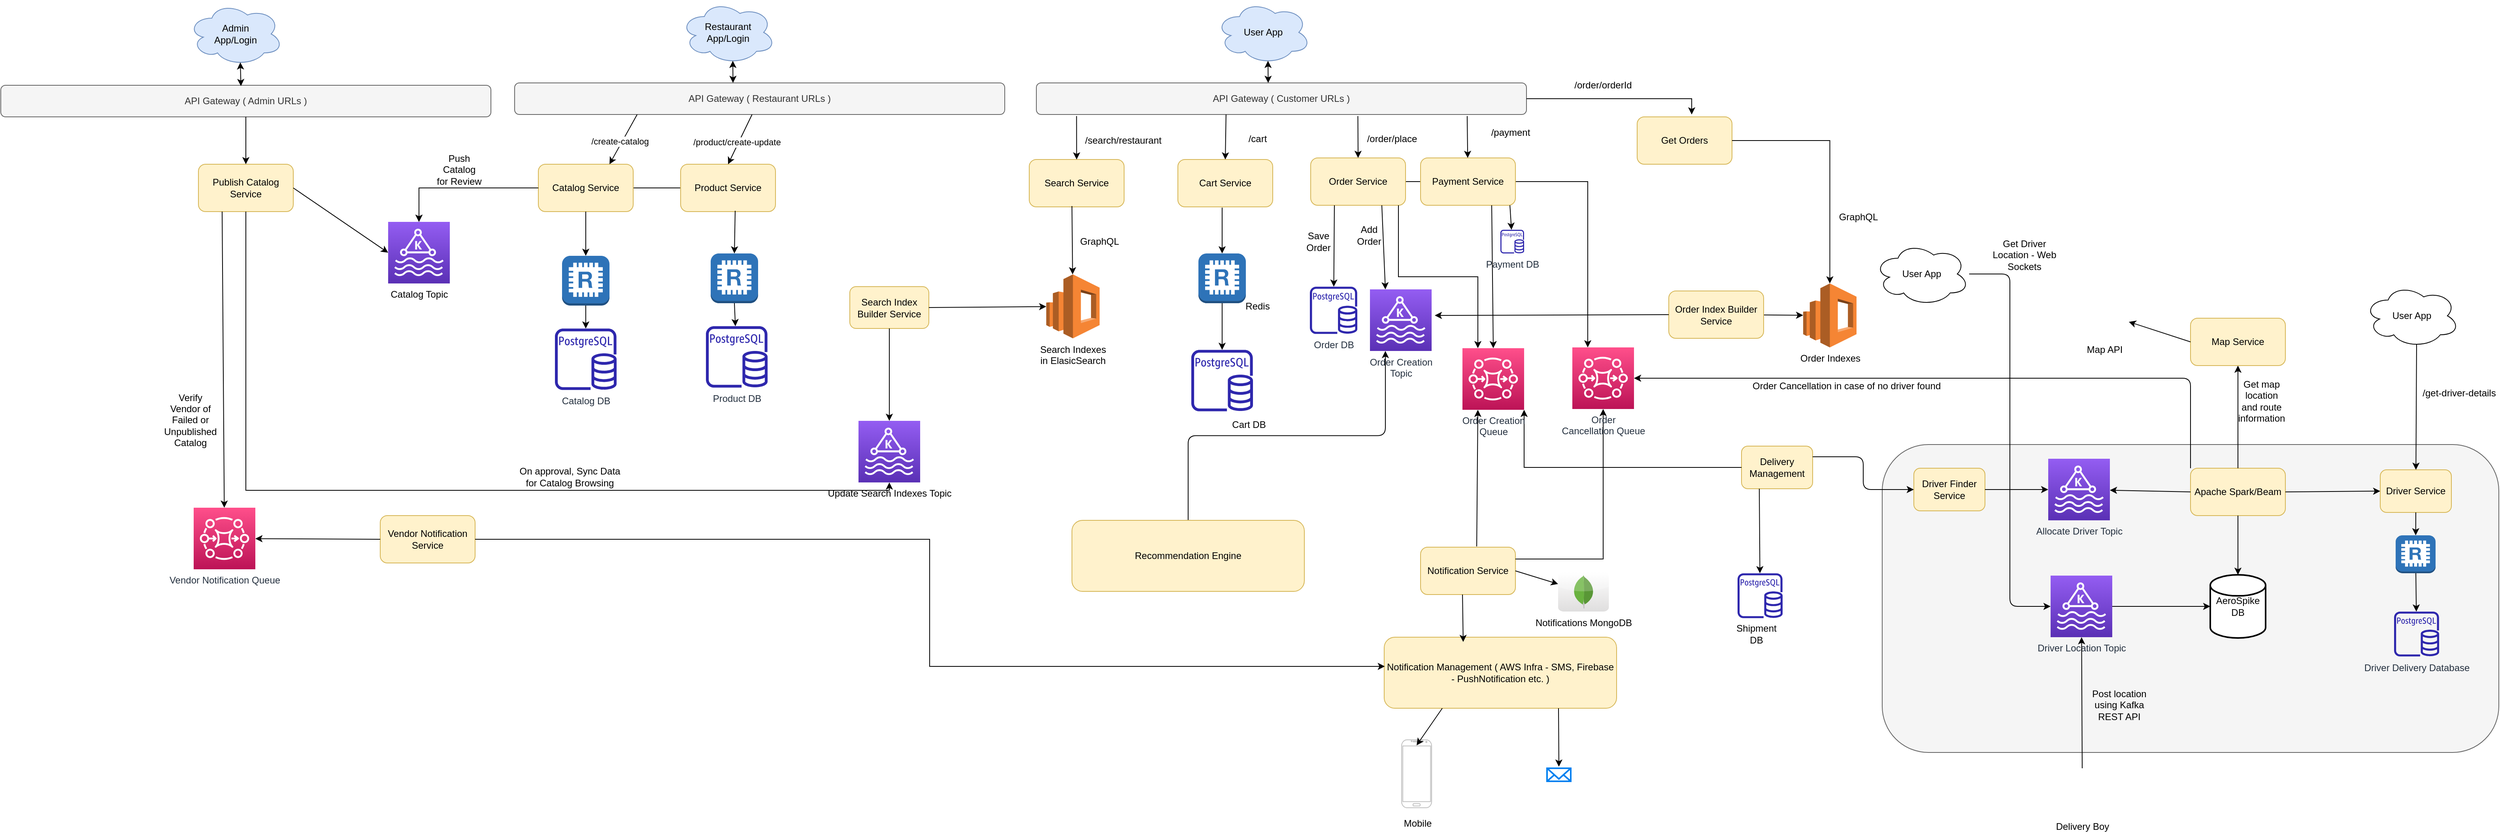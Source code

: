 <mxfile version="19.0.0" type="github">
  <diagram id="wnJz8kT59XUkkc-jXowL" name="Page-1">
    <mxGraphModel dx="2486" dy="1523" grid="1" gridSize="10" guides="1" tooltips="1" connect="1" arrows="1" fold="1" page="1" pageScale="1" pageWidth="850" pageHeight="1100" math="0" shadow="0">
      <root>
        <mxCell id="0" />
        <mxCell id="1" parent="0" />
        <mxCell id="TK6GQKs6KiTJpRCqTcl0-30" value="" style="endArrow=classic;html=1;rounded=0;exitX=0;exitY=0.5;exitDx=0;exitDy=0;edgeStyle=orthogonalEdgeStyle;" edge="1" parent="1" source="TK6GQKs6KiTJpRCqTcl0-19" target="TK6GQKs6KiTJpRCqTcl0-28">
          <mxGeometry width="50" height="50" relative="1" as="geometry">
            <mxPoint x="-430" y="245" as="sourcePoint" />
            <mxPoint x="-542" y="305.821" as="targetPoint" />
          </mxGeometry>
        </mxCell>
        <mxCell id="rPZJrspDgpY_ZuYGKmxx-18" value="" style="endArrow=classic;html=1;rounded=0;entryX=0.25;entryY=0;entryDx=0;entryDy=0;entryPerimeter=0;edgeStyle=orthogonalEdgeStyle;" parent="1" source="sgyjoKGfFcgplxuwhduN-31" target="rPZJrspDgpY_ZuYGKmxx-15" edge="1">
          <mxGeometry width="50" height="50" relative="1" as="geometry">
            <mxPoint x="650" y="250" as="sourcePoint" />
            <mxPoint x="960" y="340" as="targetPoint" />
          </mxGeometry>
        </mxCell>
        <mxCell id="q8Zk_S6X2Y8jFyI1biVI-7" value="" style="endArrow=classic;html=1;exitX=0.5;exitY=0;exitDx=0;exitDy=0;entryX=0.25;entryY=1;entryDx=0;entryDy=0;entryPerimeter=0;edgeStyle=orthogonalEdgeStyle;" parent="1" source="q8Zk_S6X2Y8jFyI1biVI-6" target="sgyjoKGfFcgplxuwhduN-41" edge="1">
          <mxGeometry width="50" height="50" relative="1" as="geometry">
            <mxPoint x="595" y="608" as="sourcePoint" />
            <mxPoint x="640" y="500" as="targetPoint" />
          </mxGeometry>
        </mxCell>
        <mxCell id="sgyjoKGfFcgplxuwhduN-1" value="User App" style="ellipse;shape=cloud;whiteSpace=wrap;html=1;fillColor=#dae8fc;strokeColor=#6c8ebf;" parent="1" vertex="1">
          <mxGeometry x="417" y="-2" width="120" height="80" as="geometry" />
        </mxCell>
        <mxCell id="sgyjoKGfFcgplxuwhduN-2" value="API Gateway ( Customer URLs )" style="rounded=1;whiteSpace=wrap;html=1;fillColor=#f5f5f5;fontColor=#333333;strokeColor=#666666;" parent="1" vertex="1">
          <mxGeometry x="190" y="102" width="620" height="40" as="geometry" />
        </mxCell>
        <mxCell id="sgyjoKGfFcgplxuwhduN-3" value="Search Service" style="rounded=1;whiteSpace=wrap;html=1;fillColor=#fff2cc;strokeColor=#d6b656;" parent="1" vertex="1">
          <mxGeometry x="181" y="199" width="120" height="60" as="geometry" />
        </mxCell>
        <mxCell id="sgyjoKGfFcgplxuwhduN-4" value="" style="endArrow=classic;html=1;rounded=0;exitX=0.082;exitY=1.05;exitDx=0;exitDy=0;exitPerimeter=0;" parent="1" source="sgyjoKGfFcgplxuwhduN-2" target="sgyjoKGfFcgplxuwhduN-3" edge="1">
          <mxGeometry width="50" height="50" relative="1" as="geometry">
            <mxPoint x="470" y="250" as="sourcePoint" />
            <mxPoint x="520" y="200" as="targetPoint" />
          </mxGeometry>
        </mxCell>
        <mxCell id="sgyjoKGfFcgplxuwhduN-5" value="/search/restaurant" style="text;html=1;strokeColor=none;fillColor=none;align=center;verticalAlign=middle;whiteSpace=wrap;rounded=0;" parent="1" vertex="1">
          <mxGeometry x="270" y="160" width="60" height="30" as="geometry" />
        </mxCell>
        <mxCell id="sgyjoKGfFcgplxuwhduN-7" value="" style="endArrow=classic;startArrow=classic;html=1;rounded=0;exitX=0.55;exitY=0.95;exitDx=0;exitDy=0;exitPerimeter=0;entryX=0.473;entryY=0;entryDx=0;entryDy=0;entryPerimeter=0;" parent="1" source="sgyjoKGfFcgplxuwhduN-1" target="sgyjoKGfFcgplxuwhduN-2" edge="1">
          <mxGeometry width="50" height="50" relative="1" as="geometry">
            <mxPoint x="470" y="250" as="sourcePoint" />
            <mxPoint x="520" y="200" as="targetPoint" />
          </mxGeometry>
        </mxCell>
        <mxCell id="sgyjoKGfFcgplxuwhduN-10" value="" style="endArrow=classic;html=1;rounded=0;exitX=0.45;exitY=0.983;exitDx=0;exitDy=0;exitPerimeter=0;" parent="1" source="sgyjoKGfFcgplxuwhduN-3" target="sgyjoKGfFcgplxuwhduN-19" edge="1">
          <mxGeometry width="50" height="50" relative="1" as="geometry">
            <mxPoint x="250.84" y="154" as="sourcePoint" />
            <mxPoint x="234.5" y="300" as="targetPoint" />
          </mxGeometry>
        </mxCell>
        <mxCell id="sgyjoKGfFcgplxuwhduN-15" value="Catalog Service" style="rounded=1;whiteSpace=wrap;html=1;fillColor=#fff2cc;strokeColor=#d6b656;" parent="1" vertex="1">
          <mxGeometry x="-440" y="205" width="120" height="60" as="geometry" />
        </mxCell>
        <mxCell id="sgyjoKGfFcgplxuwhduN-19" value="&lt;span style=&quot;&quot;&gt;Search Indexes &lt;br&gt;in ElasicSearch&lt;/span&gt;" style="outlineConnect=0;dashed=0;verticalLabelPosition=bottom;verticalAlign=top;align=center;html=1;shape=mxgraph.aws3.elasticsearch_service;fillColor=#F58534;gradientColor=none;" parent="1" vertex="1">
          <mxGeometry x="202.5" y="344.5" width="67.5" height="81" as="geometry" />
        </mxCell>
        <mxCell id="sgyjoKGfFcgplxuwhduN-21" value="&lt;span style=&quot;color: rgb(0, 0, 0);&quot;&gt;Update Search Indexes Topic&lt;/span&gt;" style="sketch=0;points=[[0,0,0],[0.25,0,0],[0.5,0,0],[0.75,0,0],[1,0,0],[0,1,0],[0.25,1,0],[0.5,1,0],[0.75,1,0],[1,1,0],[0,0.25,0],[0,0.5,0],[0,0.75,0],[1,0.25,0],[1,0.5,0],[1,0.75,0]];outlineConnect=0;fontColor=#232F3E;gradientColor=#945DF2;gradientDirection=north;fillColor=#5A30B5;strokeColor=#ffffff;dashed=0;verticalLabelPosition=bottom;verticalAlign=top;align=center;html=1;fontSize=12;fontStyle=0;aspect=fixed;shape=mxgraph.aws4.resourceIcon;resIcon=mxgraph.aws4.managed_streaming_for_kafka;" parent="1" vertex="1">
          <mxGeometry x="-35" y="530" width="78" height="78" as="geometry" />
        </mxCell>
        <mxCell id="sgyjoKGfFcgplxuwhduN-23" value="Cart Service" style="rounded=1;whiteSpace=wrap;html=1;fillColor=#fff2cc;strokeColor=#d6b656;" parent="1" vertex="1">
          <mxGeometry x="369" y="199" width="120" height="60" as="geometry" />
        </mxCell>
        <mxCell id="sgyjoKGfFcgplxuwhduN-25" value="" style="endArrow=classic;html=1;rounded=0;exitX=0.387;exitY=1;exitDx=0;exitDy=0;exitPerimeter=0;entryX=0.5;entryY=0;entryDx=0;entryDy=0;" parent="1" source="sgyjoKGfFcgplxuwhduN-2" target="sgyjoKGfFcgplxuwhduN-23" edge="1">
          <mxGeometry width="50" height="50" relative="1" as="geometry">
            <mxPoint x="260.84" y="164" as="sourcePoint" />
            <mxPoint x="260.944" y="219" as="targetPoint" />
          </mxGeometry>
        </mxCell>
        <mxCell id="sgyjoKGfFcgplxuwhduN-26" value="/cart" style="text;html=1;strokeColor=none;fillColor=none;align=center;verticalAlign=middle;whiteSpace=wrap;rounded=0;" parent="1" vertex="1">
          <mxGeometry x="440" y="158" width="60" height="30" as="geometry" />
        </mxCell>
        <mxCell id="sgyjoKGfFcgplxuwhduN-27" value="" style="outlineConnect=0;dashed=0;verticalLabelPosition=bottom;verticalAlign=top;align=center;html=1;shape=mxgraph.aws3.redis;fillColor=#2E73B8;gradientColor=none;" parent="1" vertex="1">
          <mxGeometry x="395" y="318" width="60" height="63" as="geometry" />
        </mxCell>
        <mxCell id="sgyjoKGfFcgplxuwhduN-28" value="" style="endArrow=classic;html=1;rounded=0;" parent="1" target="sgyjoKGfFcgplxuwhduN-27" edge="1">
          <mxGeometry width="50" height="50" relative="1" as="geometry">
            <mxPoint x="425" y="260" as="sourcePoint" />
            <mxPoint x="244.363" y="310" as="targetPoint" />
          </mxGeometry>
        </mxCell>
        <mxCell id="sgyjoKGfFcgplxuwhduN-29" value="" style="sketch=0;outlineConnect=0;fontColor=#232F3E;gradientColor=none;fillColor=#2E27AD;strokeColor=none;dashed=0;verticalLabelPosition=bottom;verticalAlign=top;align=center;html=1;fontSize=12;fontStyle=0;aspect=fixed;pointerEvents=1;shape=mxgraph.aws4.rds_postgresql_instance;" parent="1" vertex="1">
          <mxGeometry x="386" y="440" width="78" height="78" as="geometry" />
        </mxCell>
        <mxCell id="sgyjoKGfFcgplxuwhduN-30" value="" style="endArrow=classic;html=1;rounded=0;exitX=0.5;exitY=1;exitDx=0;exitDy=0;exitPerimeter=0;" parent="1" source="sgyjoKGfFcgplxuwhduN-27" target="sgyjoKGfFcgplxuwhduN-29" edge="1">
          <mxGeometry width="50" height="50" relative="1" as="geometry">
            <mxPoint x="440" y="400" as="sourcePoint" />
            <mxPoint x="490" y="350" as="targetPoint" />
          </mxGeometry>
        </mxCell>
        <mxCell id="sgyjoKGfFcgplxuwhduN-31" value="Order Service" style="rounded=1;whiteSpace=wrap;html=1;fillColor=#fff2cc;strokeColor=#d6b656;" parent="1" vertex="1">
          <mxGeometry x="537" y="197" width="120" height="60" as="geometry" />
        </mxCell>
        <mxCell id="sgyjoKGfFcgplxuwhduN-32" value="" style="endArrow=classic;html=1;rounded=0;exitX=0.656;exitY=1.05;exitDx=0;exitDy=0;exitPerimeter=0;entryX=0.5;entryY=0;entryDx=0;entryDy=0;" parent="1" source="sgyjoKGfFcgplxuwhduN-2" target="sgyjoKGfFcgplxuwhduN-31" edge="1">
          <mxGeometry width="50" height="50" relative="1" as="geometry">
            <mxPoint x="439.94" y="152" as="sourcePoint" />
            <mxPoint x="439" y="209" as="targetPoint" />
          </mxGeometry>
        </mxCell>
        <mxCell id="sgyjoKGfFcgplxuwhduN-33" value="/order/place" style="text;html=1;strokeColor=none;fillColor=none;align=center;verticalAlign=middle;whiteSpace=wrap;rounded=0;" parent="1" vertex="1">
          <mxGeometry x="610" y="158" width="60" height="30" as="geometry" />
        </mxCell>
        <mxCell id="sgyjoKGfFcgplxuwhduN-34" value="Order DB" style="sketch=0;outlineConnect=0;fontColor=#232F3E;gradientColor=none;fillColor=#2E27AD;strokeColor=none;dashed=0;verticalLabelPosition=bottom;verticalAlign=top;align=center;html=1;fontSize=12;fontStyle=0;aspect=fixed;pointerEvents=1;shape=mxgraph.aws4.rds_postgresql_instance;" parent="1" vertex="1">
          <mxGeometry x="536" y="360" width="60" height="60" as="geometry" />
        </mxCell>
        <mxCell id="sgyjoKGfFcgplxuwhduN-35" value="" style="endArrow=classic;html=1;rounded=0;exitX=0.25;exitY=1;exitDx=0;exitDy=0;" parent="1" source="sgyjoKGfFcgplxuwhduN-31" target="sgyjoKGfFcgplxuwhduN-34" edge="1">
          <mxGeometry width="50" height="50" relative="1" as="geometry">
            <mxPoint x="500" y="350" as="sourcePoint" />
            <mxPoint x="550" y="300" as="targetPoint" />
          </mxGeometry>
        </mxCell>
        <mxCell id="sgyjoKGfFcgplxuwhduN-36" value="Order Indexes" style="outlineConnect=0;dashed=0;verticalLabelPosition=bottom;verticalAlign=top;align=center;html=1;shape=mxgraph.aws3.elasticsearch_service;fillColor=#F58534;gradientColor=none;" parent="1" vertex="1">
          <mxGeometry x="1160" y="356" width="67.5" height="81" as="geometry" />
        </mxCell>
        <mxCell id="sgyjoKGfFcgplxuwhduN-37" value="" style="endArrow=classic;html=1;rounded=0;exitX=1;exitY=0.5;exitDx=0;exitDy=0;entryX=0.575;entryY=-0.05;entryDx=0;entryDy=0;entryPerimeter=0;edgeStyle=orthogonalEdgeStyle;" parent="1" source="sgyjoKGfFcgplxuwhduN-2" target="sgyjoKGfFcgplxuwhduN-38" edge="1">
          <mxGeometry width="50" height="50" relative="1" as="geometry">
            <mxPoint x="560" y="380" as="sourcePoint" />
            <mxPoint x="790" y="200" as="targetPoint" />
          </mxGeometry>
        </mxCell>
        <mxCell id="sgyjoKGfFcgplxuwhduN-38" value="Get Orders" style="rounded=1;whiteSpace=wrap;html=1;fillColor=#fff2cc;strokeColor=#d6b656;" parent="1" vertex="1">
          <mxGeometry x="950" y="145" width="120" height="60" as="geometry" />
        </mxCell>
        <mxCell id="sgyjoKGfFcgplxuwhduN-39" value="" style="endArrow=classic;html=1;rounded=0;exitX=1;exitY=0.5;exitDx=0;exitDy=0;edgeStyle=orthogonalEdgeStyle;" parent="1" source="sgyjoKGfFcgplxuwhduN-38" target="sgyjoKGfFcgplxuwhduN-36" edge="1">
          <mxGeometry width="50" height="50" relative="1" as="geometry">
            <mxPoint x="560" y="320" as="sourcePoint" />
            <mxPoint x="610" y="270" as="targetPoint" />
          </mxGeometry>
        </mxCell>
        <mxCell id="sgyjoKGfFcgplxuwhduN-41" value="Order Creation&lt;br&gt;Topic" style="sketch=0;points=[[0,0,0],[0.25,0,0],[0.5,0,0],[0.75,0,0],[1,0,0],[0,1,0],[0.25,1,0],[0.5,1,0],[0.75,1,0],[1,1,0],[0,0.25,0],[0,0.5,0],[0,0.75,0],[1,0.25,0],[1,0.5,0],[1,0.75,0]];outlineConnect=0;fontColor=#232F3E;gradientColor=#945DF2;gradientDirection=north;fillColor=#5A30B5;strokeColor=#ffffff;dashed=0;verticalLabelPosition=bottom;verticalAlign=top;align=center;html=1;fontSize=12;fontStyle=0;aspect=fixed;shape=mxgraph.aws4.resourceIcon;resIcon=mxgraph.aws4.managed_streaming_for_kafka;" parent="1" vertex="1">
          <mxGeometry x="612" y="363.5" width="78" height="78" as="geometry" />
        </mxCell>
        <mxCell id="sgyjoKGfFcgplxuwhduN-42" value="" style="endArrow=classic;html=1;rounded=0;exitX=0.75;exitY=1;exitDx=0;exitDy=0;entryX=0.25;entryY=0;entryDx=0;entryDy=0;entryPerimeter=0;" parent="1" source="sgyjoKGfFcgplxuwhduN-31" edge="1" target="sgyjoKGfFcgplxuwhduN-41">
          <mxGeometry width="50" height="50" relative="1" as="geometry">
            <mxPoint x="577" y="267" as="sourcePoint" />
            <mxPoint x="630" y="360" as="targetPoint" />
          </mxGeometry>
        </mxCell>
        <mxCell id="sgyjoKGfFcgplxuwhduN-45" value="" style="endArrow=classic;html=1;rounded=0;" parent="1" source="TK6GQKs6KiTJpRCqTcl0-4" target="sgyjoKGfFcgplxuwhduN-36" edge="1">
          <mxGeometry width="50" height="50" relative="1" as="geometry">
            <mxPoint x="435" y="270" as="sourcePoint" />
            <mxPoint x="435" y="328" as="targetPoint" />
          </mxGeometry>
        </mxCell>
        <mxCell id="sgyjoKGfFcgplxuwhduN-46" value="Payment Service" style="rounded=1;whiteSpace=wrap;html=1;fillColor=#fff2cc;strokeColor=#d6b656;" parent="1" vertex="1">
          <mxGeometry x="676" y="197" width="120" height="60" as="geometry" />
        </mxCell>
        <mxCell id="sgyjoKGfFcgplxuwhduN-48" value="/payment" style="text;html=1;strokeColor=none;fillColor=none;align=center;verticalAlign=middle;whiteSpace=wrap;rounded=0;" parent="1" vertex="1">
          <mxGeometry x="760" y="150" width="60" height="30" as="geometry" />
        </mxCell>
        <mxCell id="sgyjoKGfFcgplxuwhduN-49" value="" style="endArrow=classic;html=1;rounded=0;exitX=0.879;exitY=1.05;exitDx=0;exitDy=0;exitPerimeter=0;" parent="1" source="sgyjoKGfFcgplxuwhduN-2" target="sgyjoKGfFcgplxuwhduN-46" edge="1">
          <mxGeometry width="50" height="50" relative="1" as="geometry">
            <mxPoint x="606.72" y="154" as="sourcePoint" />
            <mxPoint x="607" y="207" as="targetPoint" />
          </mxGeometry>
        </mxCell>
        <mxCell id="sgyjoKGfFcgplxuwhduN-51" value="Notification Management ( AWS Infra - SMS, Firebase - PushNotification etc. )" style="rounded=1;whiteSpace=wrap;html=1;fillColor=#fff2cc;strokeColor=#d6b656;" parent="1" vertex="1">
          <mxGeometry x="630" y="804" width="294" height="90" as="geometry" />
        </mxCell>
        <mxCell id="sgyjoKGfFcgplxuwhduN-55" value="Delivery Management" style="rounded=1;whiteSpace=wrap;html=1;fillColor=#fff2cc;strokeColor=#d6b656;" parent="1" vertex="1">
          <mxGeometry x="1082" y="562" width="90" height="54" as="geometry" />
        </mxCell>
        <mxCell id="sgyjoKGfFcgplxuwhduN-56" value="" style="endArrow=classic;html=1;rounded=0;exitX=0;exitY=0.5;exitDx=0;exitDy=0;entryX=1;entryY=1;entryDx=0;entryDy=0;entryPerimeter=0;edgeStyle=orthogonalEdgeStyle;" parent="1" source="sgyjoKGfFcgplxuwhduN-55" target="rPZJrspDgpY_ZuYGKmxx-3" edge="1">
          <mxGeometry width="50" height="50" relative="1" as="geometry">
            <mxPoint x="1030" y="550" as="sourcePoint" />
            <mxPoint x="882" y="569" as="targetPoint" />
          </mxGeometry>
        </mxCell>
        <object label="" id="sgyjoKGfFcgplxuwhduN-58">
          <mxCell style="sketch=0;outlineConnect=0;fontColor=#232F3E;gradientColor=none;fillColor=#2E27AD;strokeColor=none;dashed=0;verticalLabelPosition=bottom;verticalAlign=top;align=center;html=1;fontSize=12;fontStyle=0;aspect=fixed;pointerEvents=1;shape=mxgraph.aws4.rds_postgresql_instance;" parent="1" vertex="1">
            <mxGeometry x="1077" y="723" width="57" height="57" as="geometry" />
          </mxCell>
        </object>
        <mxCell id="sgyjoKGfFcgplxuwhduN-59" value="" style="endArrow=classic;html=1;rounded=0;exitX=0.25;exitY=1;exitDx=0;exitDy=0;" parent="1" source="sgyjoKGfFcgplxuwhduN-55" target="sgyjoKGfFcgplxuwhduN-58" edge="1">
          <mxGeometry width="50" height="50" relative="1" as="geometry">
            <mxPoint x="930" y="660" as="sourcePoint" />
            <mxPoint x="980" y="610" as="targetPoint" />
          </mxGeometry>
        </mxCell>
        <mxCell id="q8Zk_S6X2Y8jFyI1biVI-1" value="Cart DB" style="text;html=1;strokeColor=none;fillColor=none;align=center;verticalAlign=middle;whiteSpace=wrap;rounded=0;" parent="1" vertex="1">
          <mxGeometry x="429" y="520" width="60" height="30" as="geometry" />
        </mxCell>
        <mxCell id="q8Zk_S6X2Y8jFyI1biVI-2" value="Redis" style="text;html=1;strokeColor=none;fillColor=none;align=center;verticalAlign=middle;whiteSpace=wrap;rounded=0;" parent="1" vertex="1">
          <mxGeometry x="440" y="370" width="60" height="30" as="geometry" />
        </mxCell>
        <mxCell id="q8Zk_S6X2Y8jFyI1biVI-4" value="/order/orderId" style="text;html=1;strokeColor=none;fillColor=none;align=center;verticalAlign=middle;whiteSpace=wrap;rounded=0;" parent="1" vertex="1">
          <mxGeometry x="877" y="90" width="60" height="30" as="geometry" />
        </mxCell>
        <mxCell id="q8Zk_S6X2Y8jFyI1biVI-6" value="Recommendation Engine" style="rounded=1;whiteSpace=wrap;html=1;fillColor=#fff2cc;strokeColor=#d6b656;" parent="1" vertex="1">
          <mxGeometry x="235" y="656" width="294" height="90" as="geometry" />
        </mxCell>
        <mxCell id="q8Zk_S6X2Y8jFyI1biVI-8" value="Notification Service" style="rounded=1;whiteSpace=wrap;html=1;fillColor=#fff2cc;strokeColor=#d6b656;" parent="1" vertex="1">
          <mxGeometry x="676" y="690" width="120" height="60" as="geometry" />
        </mxCell>
        <mxCell id="q8Zk_S6X2Y8jFyI1biVI-9" value="" style="endArrow=classic;html=1;curved=1;exitX=0.592;exitY=-0.017;exitDx=0;exitDy=0;entryX=0.25;entryY=1;entryDx=0;entryDy=0;entryPerimeter=0;exitPerimeter=0;" parent="1" source="q8Zk_S6X2Y8jFyI1biVI-8" target="rPZJrspDgpY_ZuYGKmxx-3" edge="1">
          <mxGeometry width="50" height="50" relative="1" as="geometry">
            <mxPoint x="630" y="720" as="sourcePoint" />
            <mxPoint x="843" y="608" as="targetPoint" />
          </mxGeometry>
        </mxCell>
        <mxCell id="q8Zk_S6X2Y8jFyI1biVI-10" value="" style="endArrow=classic;html=1;curved=1;exitX=0.442;exitY=1;exitDx=0;exitDy=0;exitPerimeter=0;entryX=0.34;entryY=0.067;entryDx=0;entryDy=0;entryPerimeter=0;" parent="1" source="q8Zk_S6X2Y8jFyI1biVI-8" target="sgyjoKGfFcgplxuwhduN-51" edge="1">
          <mxGeometry width="50" height="50" relative="1" as="geometry">
            <mxPoint x="757" y="700" as="sourcePoint" />
            <mxPoint x="890" y="750" as="targetPoint" />
          </mxGeometry>
        </mxCell>
        <mxCell id="q8Zk_S6X2Y8jFyI1biVI-12" value="&lt;span style=&quot;&quot;&gt;Notifications MongoDB&lt;/span&gt;" style="dashed=0;outlineConnect=0;html=1;align=center;labelPosition=center;verticalLabelPosition=bottom;verticalAlign=top;shape=mxgraph.webicons.mongodb;gradientColor=#DFDEDE" parent="1" vertex="1">
          <mxGeometry x="850" y="721.5" width="64.2" height="50" as="geometry" />
        </mxCell>
        <mxCell id="q8Zk_S6X2Y8jFyI1biVI-13" value="" style="endArrow=classic;html=1;curved=1;exitX=1;exitY=0.5;exitDx=0;exitDy=0;" parent="1" source="q8Zk_S6X2Y8jFyI1biVI-8" target="q8Zk_S6X2Y8jFyI1biVI-12" edge="1">
          <mxGeometry width="50" height="50" relative="1" as="geometry">
            <mxPoint x="630" y="770" as="sourcePoint" />
            <mxPoint x="680" y="720" as="targetPoint" />
          </mxGeometry>
        </mxCell>
        <mxCell id="q8Zk_S6X2Y8jFyI1biVI-15" value="Payment DB" style="sketch=0;outlineConnect=0;fontColor=#232F3E;gradientColor=none;fillColor=#2E27AD;strokeColor=none;dashed=0;verticalLabelPosition=bottom;verticalAlign=top;align=center;html=1;fontSize=12;fontStyle=0;aspect=fixed;pointerEvents=1;shape=mxgraph.aws4.rds_postgresql_instance;" parent="1" vertex="1">
          <mxGeometry x="777" y="288" width="30" height="30" as="geometry" />
        </mxCell>
        <mxCell id="q8Zk_S6X2Y8jFyI1biVI-17" value="" style="endArrow=classic;html=1;curved=1;exitX=0.942;exitY=1;exitDx=0;exitDy=0;exitPerimeter=0;" parent="1" source="sgyjoKGfFcgplxuwhduN-46" target="q8Zk_S6X2Y8jFyI1biVI-15" edge="1">
          <mxGeometry width="50" height="50" relative="1" as="geometry">
            <mxPoint x="690" y="360" as="sourcePoint" />
            <mxPoint x="740" y="310" as="targetPoint" />
          </mxGeometry>
        </mxCell>
        <mxCell id="q8Zk_S6X2Y8jFyI1biVI-18" value="Shipment DB" style="text;html=1;strokeColor=none;fillColor=none;align=center;verticalAlign=middle;whiteSpace=wrap;rounded=0;" parent="1" vertex="1">
          <mxGeometry x="1071" y="785" width="60" height="30" as="geometry" />
        </mxCell>
        <mxCell id="q8Zk_S6X2Y8jFyI1biVI-19" value="" style="verticalLabelPosition=bottom;verticalAlign=top;html=1;shadow=0;dashed=0;strokeWidth=1;shape=mxgraph.android.phone2;strokeColor=#c0c0c0;" parent="1" vertex="1">
          <mxGeometry x="652" y="934" width="38" height="86" as="geometry" />
        </mxCell>
        <mxCell id="q8Zk_S6X2Y8jFyI1biVI-20" value="Mobile" style="text;html=1;align=center;verticalAlign=middle;resizable=0;points=[];autosize=1;strokeColor=none;fillColor=none;" parent="1" vertex="1">
          <mxGeometry x="647" y="1030" width="50" height="20" as="geometry" />
        </mxCell>
        <mxCell id="q8Zk_S6X2Y8jFyI1biVI-21" value="" style="html=1;verticalLabelPosition=bottom;align=center;labelBackgroundColor=#ffffff;verticalAlign=top;strokeWidth=2;strokeColor=#0080F0;shadow=0;dashed=0;shape=mxgraph.ios7.icons.mail;" parent="1" vertex="1">
          <mxGeometry x="836" y="970" width="30" height="16.5" as="geometry" />
        </mxCell>
        <mxCell id="q8Zk_S6X2Y8jFyI1biVI-23" value="" style="endArrow=classic;html=1;curved=1;exitX=0.75;exitY=1;exitDx=0;exitDy=0;entryX=0.5;entryY=-0.121;entryDx=0;entryDy=0;entryPerimeter=0;" parent="1" source="sgyjoKGfFcgplxuwhduN-51" target="q8Zk_S6X2Y8jFyI1biVI-21" edge="1">
          <mxGeometry width="50" height="50" relative="1" as="geometry">
            <mxPoint x="713.5" y="904" as="sourcePoint" />
            <mxPoint x="681" y="951.998" as="targetPoint" />
          </mxGeometry>
        </mxCell>
        <mxCell id="q8Zk_S6X2Y8jFyI1biVI-24" value="" style="endArrow=classic;html=1;curved=1;entryX=0.5;entryY=0.081;entryDx=0;entryDy=0;entryPerimeter=0;exitX=0.25;exitY=1;exitDx=0;exitDy=0;" parent="1" source="sgyjoKGfFcgplxuwhduN-51" target="q8Zk_S6X2Y8jFyI1biVI-19" edge="1">
          <mxGeometry width="50" height="50" relative="1" as="geometry">
            <mxPoint x="680" y="890" as="sourcePoint" />
            <mxPoint x="690" y="860" as="targetPoint" />
          </mxGeometry>
        </mxCell>
        <mxCell id="q8Zk_S6X2Y8jFyI1biVI-25" value="" style="rounded=1;whiteSpace=wrap;html=1;fillColor=#f5f5f5;fontColor=#333333;strokeColor=#666666;" parent="1" vertex="1">
          <mxGeometry x="1260" y="560" width="780" height="390" as="geometry" />
        </mxCell>
        <mxCell id="q8Zk_S6X2Y8jFyI1biVI-26" value="Driver Finder Service" style="rounded=1;whiteSpace=wrap;html=1;fillColor=#fff2cc;strokeColor=#d6b656;" parent="1" vertex="1">
          <mxGeometry x="1300" y="590" width="90" height="54" as="geometry" />
        </mxCell>
        <mxCell id="q8Zk_S6X2Y8jFyI1biVI-27" value="" style="endArrow=classic;html=1;exitX=1;exitY=0.25;exitDx=0;exitDy=0;entryX=0;entryY=0.5;entryDx=0;entryDy=0;edgeStyle=orthogonalEdgeStyle;" parent="1" source="sgyjoKGfFcgplxuwhduN-55" target="q8Zk_S6X2Y8jFyI1biVI-26" edge="1">
          <mxGeometry width="50" height="50" relative="1" as="geometry">
            <mxPoint x="1140" y="740" as="sourcePoint" />
            <mxPoint x="1190" y="690" as="targetPoint" />
          </mxGeometry>
        </mxCell>
        <mxCell id="q8Zk_S6X2Y8jFyI1biVI-28" value="Allocate Driver Topic" style="sketch=0;points=[[0,0,0],[0.25,0,0],[0.5,0,0],[0.75,0,0],[1,0,0],[0,1,0],[0.25,1,0],[0.5,1,0],[0.75,1,0],[1,1,0],[0,0.25,0],[0,0.5,0],[0,0.75,0],[1,0.25,0],[1,0.5,0],[1,0.75,0]];outlineConnect=0;fontColor=#232F3E;gradientColor=#945DF2;gradientDirection=north;fillColor=#5A30B5;strokeColor=#ffffff;dashed=0;verticalLabelPosition=bottom;verticalAlign=top;align=center;html=1;fontSize=12;fontStyle=0;aspect=fixed;shape=mxgraph.aws4.resourceIcon;resIcon=mxgraph.aws4.managed_streaming_for_kafka;" parent="1" vertex="1">
          <mxGeometry x="1470" y="578" width="78" height="78" as="geometry" />
        </mxCell>
        <mxCell id="q8Zk_S6X2Y8jFyI1biVI-29" value="" style="endArrow=classic;html=1;curved=1;entryX=0;entryY=0.5;entryDx=0;entryDy=0;entryPerimeter=0;" parent="1" source="q8Zk_S6X2Y8jFyI1biVI-26" target="q8Zk_S6X2Y8jFyI1biVI-28" edge="1">
          <mxGeometry width="50" height="50" relative="1" as="geometry">
            <mxPoint x="1530" y="690" as="sourcePoint" />
            <mxPoint x="1580" y="640" as="targetPoint" />
          </mxGeometry>
        </mxCell>
        <mxCell id="q8Zk_S6X2Y8jFyI1biVI-30" value="Apache Spark/Beam" style="rounded=1;whiteSpace=wrap;html=1;fillColor=#fff2cc;strokeColor=#d6b656;" parent="1" vertex="1">
          <mxGeometry x="1650" y="590" width="120" height="60" as="geometry" />
        </mxCell>
        <mxCell id="q8Zk_S6X2Y8jFyI1biVI-31" value="" style="endArrow=classic;html=1;curved=1;exitX=0;exitY=0.5;exitDx=0;exitDy=0;" parent="1" source="q8Zk_S6X2Y8jFyI1biVI-30" target="q8Zk_S6X2Y8jFyI1biVI-28" edge="1">
          <mxGeometry width="50" height="50" relative="1" as="geometry">
            <mxPoint x="1530" y="690" as="sourcePoint" />
            <mxPoint x="1580" y="640" as="targetPoint" />
          </mxGeometry>
        </mxCell>
        <mxCell id="q8Zk_S6X2Y8jFyI1biVI-32" value="AeroSpike DB" style="strokeWidth=2;html=1;shape=mxgraph.flowchart.database;whiteSpace=wrap;" parent="1" vertex="1">
          <mxGeometry x="1675" y="725" width="70" height="80" as="geometry" />
        </mxCell>
        <mxCell id="q8Zk_S6X2Y8jFyI1biVI-34" value="" style="endArrow=classic;html=1;curved=1;exitX=0.5;exitY=1;exitDx=0;exitDy=0;entryX=0.5;entryY=0;entryDx=0;entryDy=0;entryPerimeter=0;" parent="1" source="q8Zk_S6X2Y8jFyI1biVI-30" target="q8Zk_S6X2Y8jFyI1biVI-32" edge="1">
          <mxGeometry width="50" height="50" relative="1" as="geometry">
            <mxPoint x="1530" y="680" as="sourcePoint" />
            <mxPoint x="1580" y="630" as="targetPoint" />
          </mxGeometry>
        </mxCell>
        <mxCell id="q8Zk_S6X2Y8jFyI1biVI-35" value="Driver Location Topic" style="sketch=0;points=[[0,0,0],[0.25,0,0],[0.5,0,0],[0.75,0,0],[1,0,0],[0,1,0],[0.25,1,0],[0.5,1,0],[0.75,1,0],[1,1,0],[0,0.25,0],[0,0.5,0],[0,0.75,0],[1,0.25,0],[1,0.5,0],[1,0.75,0]];outlineConnect=0;fontColor=#232F3E;gradientColor=#945DF2;gradientDirection=north;fillColor=#5A30B5;strokeColor=#ffffff;dashed=0;verticalLabelPosition=bottom;verticalAlign=top;align=center;html=1;fontSize=12;fontStyle=0;aspect=fixed;shape=mxgraph.aws4.resourceIcon;resIcon=mxgraph.aws4.managed_streaming_for_kafka;" parent="1" vertex="1">
          <mxGeometry x="1473" y="726" width="78" height="78" as="geometry" />
        </mxCell>
        <mxCell id="q8Zk_S6X2Y8jFyI1biVI-38" value="" style="endArrow=classic;html=1;curved=1;exitX=1;exitY=0.5;exitDx=0;exitDy=0;exitPerimeter=0;entryX=0;entryY=0.5;entryDx=0;entryDy=0;entryPerimeter=0;" parent="1" source="q8Zk_S6X2Y8jFyI1biVI-35" target="q8Zk_S6X2Y8jFyI1biVI-32" edge="1">
          <mxGeometry width="50" height="50" relative="1" as="geometry">
            <mxPoint x="1530" y="760" as="sourcePoint" />
            <mxPoint x="1580" y="710" as="targetPoint" />
          </mxGeometry>
        </mxCell>
        <mxCell id="q8Zk_S6X2Y8jFyI1biVI-40" value="Driver Service" style="rounded=1;whiteSpace=wrap;html=1;fillColor=#fff2cc;strokeColor=#d6b656;" parent="1" vertex="1">
          <mxGeometry x="1890" y="592" width="90" height="54" as="geometry" />
        </mxCell>
        <mxCell id="q8Zk_S6X2Y8jFyI1biVI-41" value="" style="endArrow=classic;html=1;curved=1;exitX=1;exitY=0.5;exitDx=0;exitDy=0;entryX=0;entryY=0.5;entryDx=0;entryDy=0;" parent="1" source="q8Zk_S6X2Y8jFyI1biVI-30" target="q8Zk_S6X2Y8jFyI1biVI-40" edge="1">
          <mxGeometry width="50" height="50" relative="1" as="geometry">
            <mxPoint x="1650" y="760" as="sourcePoint" />
            <mxPoint x="1700" y="710" as="targetPoint" />
          </mxGeometry>
        </mxCell>
        <object label="Driver Delivery Database" id="q8Zk_S6X2Y8jFyI1biVI-42">
          <mxCell style="sketch=0;outlineConnect=0;fontColor=#232F3E;gradientColor=none;fillColor=#2E27AD;strokeColor=none;dashed=0;verticalLabelPosition=bottom;verticalAlign=top;align=center;html=1;fontSize=12;fontStyle=0;aspect=fixed;pointerEvents=1;shape=mxgraph.aws4.rds_postgresql_instance;" parent="1" vertex="1">
            <mxGeometry x="1907.5" y="771.5" width="57" height="57" as="geometry" />
          </mxCell>
        </object>
        <mxCell id="q8Zk_S6X2Y8jFyI1biVI-44" value="" style="outlineConnect=0;dashed=0;verticalLabelPosition=bottom;verticalAlign=top;align=center;html=1;shape=mxgraph.aws3.redis;fillColor=#2E73B8;gradientColor=none;" parent="1" vertex="1">
          <mxGeometry x="1909.5" y="675" width="50.5" height="48" as="geometry" />
        </mxCell>
        <mxCell id="q8Zk_S6X2Y8jFyI1biVI-45" value="" style="endArrow=classic;html=1;curved=1;exitX=0.5;exitY=1;exitDx=0;exitDy=0;" parent="1" source="q8Zk_S6X2Y8jFyI1biVI-40" target="q8Zk_S6X2Y8jFyI1biVI-44" edge="1">
          <mxGeometry width="50" height="50" relative="1" as="geometry">
            <mxPoint x="1810" y="780" as="sourcePoint" />
            <mxPoint x="1860" y="730" as="targetPoint" />
          </mxGeometry>
        </mxCell>
        <mxCell id="q8Zk_S6X2Y8jFyI1biVI-46" value="" style="endArrow=classic;html=1;curved=1;" parent="1" source="q8Zk_S6X2Y8jFyI1biVI-44" target="q8Zk_S6X2Y8jFyI1biVI-42" edge="1">
          <mxGeometry width="50" height="50" relative="1" as="geometry">
            <mxPoint x="1948" y="656" as="sourcePoint" />
            <mxPoint x="1946.222" y="685" as="targetPoint" />
          </mxGeometry>
        </mxCell>
        <mxCell id="q8Zk_S6X2Y8jFyI1biVI-47" value="User App" style="ellipse;shape=cloud;whiteSpace=wrap;html=1;" parent="1" vertex="1">
          <mxGeometry x="1870" y="357" width="120" height="80" as="geometry" />
        </mxCell>
        <mxCell id="q8Zk_S6X2Y8jFyI1biVI-48" value="" style="endArrow=classic;html=1;curved=1;exitX=0.55;exitY=0.95;exitDx=0;exitDy=0;exitPerimeter=0;" parent="1" source="q8Zk_S6X2Y8jFyI1biVI-47" target="q8Zk_S6X2Y8jFyI1biVI-40" edge="1">
          <mxGeometry width="50" height="50" relative="1" as="geometry">
            <mxPoint x="1810" y="620" as="sourcePoint" />
            <mxPoint x="1860" y="570" as="targetPoint" />
          </mxGeometry>
        </mxCell>
        <mxCell id="q8Zk_S6X2Y8jFyI1biVI-49" value="/get-driver-details" style="text;html=1;strokeColor=none;fillColor=none;align=center;verticalAlign=middle;whiteSpace=wrap;rounded=0;" parent="1" vertex="1">
          <mxGeometry x="1940" y="470" width="100" height="50" as="geometry" />
        </mxCell>
        <mxCell id="q8Zk_S6X2Y8jFyI1biVI-50" value="" style="endArrow=classic;html=1;exitX=0;exitY=0;exitDx=0;exitDy=0;edgeStyle=orthogonalEdgeStyle;entryX=1;entryY=0.5;entryDx=0;entryDy=0;entryPerimeter=0;" parent="1" source="q8Zk_S6X2Y8jFyI1biVI-30" target="rPZJrspDgpY_ZuYGKmxx-15" edge="1">
          <mxGeometry width="50" height="50" relative="1" as="geometry">
            <mxPoint x="1530" y="710" as="sourcePoint" />
            <mxPoint x="950" y="490" as="targetPoint" />
          </mxGeometry>
        </mxCell>
        <mxCell id="q8Zk_S6X2Y8jFyI1biVI-51" value="Order Cancellation in case of no driver found" style="text;strokeColor=none;fillColor=none;align=left;verticalAlign=middle;spacingLeft=4;spacingRight=4;overflow=hidden;points=[[0,0.5],[1,0.5]];portConstraint=eastwest;rotatable=0;" parent="1" vertex="1">
          <mxGeometry x="1090" y="460" width="282" height="50" as="geometry" />
        </mxCell>
        <mxCell id="q8Zk_S6X2Y8jFyI1biVI-52" value="Delivery Boy" style="shape=image;html=1;verticalAlign=top;verticalLabelPosition=bottom;labelBackgroundColor=#ffffff;imageAspect=0;aspect=fixed;image=https://cdn4.iconfinder.com/data/icons/ibrandify-basic-essentials-icon-set/512/pen_stroke_sketch_doodle_lineart_88-128.png" parent="1" vertex="1">
          <mxGeometry x="1483" y="970" width="60" height="60" as="geometry" />
        </mxCell>
        <mxCell id="q8Zk_S6X2Y8jFyI1biVI-54" value="" style="endArrow=classic;html=1;exitX=0.5;exitY=0;exitDx=0;exitDy=0;" parent="1" source="q8Zk_S6X2Y8jFyI1biVI-52" target="q8Zk_S6X2Y8jFyI1biVI-35" edge="1">
          <mxGeometry width="50" height="50" relative="1" as="geometry">
            <mxPoint x="1550" y="910" as="sourcePoint" />
            <mxPoint x="1600" y="860" as="targetPoint" />
          </mxGeometry>
        </mxCell>
        <mxCell id="q8Zk_S6X2Y8jFyI1biVI-55" value="Post location using Kafka REST API" style="text;html=1;strokeColor=none;fillColor=none;align=center;verticalAlign=middle;whiteSpace=wrap;rounded=0;" parent="1" vertex="1">
          <mxGeometry x="1520" y="860" width="80" height="60" as="geometry" />
        </mxCell>
        <mxCell id="q8Zk_S6X2Y8jFyI1biVI-56" value="" style="endArrow=classic;html=1;exitX=0.5;exitY=0;exitDx=0;exitDy=0;" parent="1" source="q8Zk_S6X2Y8jFyI1biVI-30" target="q8Zk_S6X2Y8jFyI1biVI-57" edge="1">
          <mxGeometry width="50" height="50" relative="1" as="geometry">
            <mxPoint x="1750" y="500" as="sourcePoint" />
            <mxPoint x="1710" y="590" as="targetPoint" />
          </mxGeometry>
        </mxCell>
        <mxCell id="q8Zk_S6X2Y8jFyI1biVI-57" value="Map Service" style="rounded=1;whiteSpace=wrap;html=1;fillColor=#fff2cc;strokeColor=#d6b656;" parent="1" vertex="1">
          <mxGeometry x="1650" y="400" width="120" height="60" as="geometry" />
        </mxCell>
        <mxCell id="q8Zk_S6X2Y8jFyI1biVI-58" value="Map API" style="shape=image;html=1;verticalAlign=top;verticalLabelPosition=bottom;labelBackgroundColor=#ffffff;imageAspect=0;aspect=fixed;image=https://cdn3.iconfinder.com/data/icons/internet-and-web-4/78/internt_web_technology-08-128.png" parent="1" vertex="1">
          <mxGeometry x="1510" y="363.5" width="62" height="62" as="geometry" />
        </mxCell>
        <mxCell id="q8Zk_S6X2Y8jFyI1biVI-59" value="" style="endArrow=classic;html=1;exitX=0;exitY=0.5;exitDx=0;exitDy=0;" parent="1" source="q8Zk_S6X2Y8jFyI1biVI-57" target="q8Zk_S6X2Y8jFyI1biVI-58" edge="1">
          <mxGeometry width="50" height="50" relative="1" as="geometry">
            <mxPoint x="1660" y="460" as="sourcePoint" />
            <mxPoint x="1710" y="410" as="targetPoint" />
          </mxGeometry>
        </mxCell>
        <mxCell id="q8Zk_S6X2Y8jFyI1biVI-61" value="Get map location and route information" style="text;html=1;strokeColor=none;fillColor=none;align=center;verticalAlign=middle;whiteSpace=wrap;rounded=0;" parent="1" vertex="1">
          <mxGeometry x="1710" y="490" width="60" height="30" as="geometry" />
        </mxCell>
        <mxCell id="q8Zk_S6X2Y8jFyI1biVI-62" value="GraphQL" style="text;html=1;strokeColor=none;fillColor=none;align=center;verticalAlign=middle;whiteSpace=wrap;rounded=0;" parent="1" vertex="1">
          <mxGeometry x="1200" y="257" width="60" height="30" as="geometry" />
        </mxCell>
        <mxCell id="q8Zk_S6X2Y8jFyI1biVI-63" value="GraphQL" style="text;html=1;strokeColor=none;fillColor=none;align=center;verticalAlign=middle;whiteSpace=wrap;rounded=0;" parent="1" vertex="1">
          <mxGeometry x="240" y="288" width="60" height="30" as="geometry" />
        </mxCell>
        <mxCell id="q8Zk_S6X2Y8jFyI1biVI-64" value="User App" style="ellipse;shape=cloud;whiteSpace=wrap;html=1;" parent="1" vertex="1">
          <mxGeometry x="1250" y="304" width="120" height="80" as="geometry" />
        </mxCell>
        <mxCell id="q8Zk_S6X2Y8jFyI1biVI-66" value="" style="endArrow=classic;html=1;edgeStyle=orthogonalEdgeStyle;entryX=0;entryY=0.5;entryDx=0;entryDy=0;entryPerimeter=0;" parent="1" source="q8Zk_S6X2Y8jFyI1biVI-64" target="q8Zk_S6X2Y8jFyI1biVI-35" edge="1">
          <mxGeometry width="50" height="50" relative="1" as="geometry">
            <mxPoint x="1380" y="393" as="sourcePoint" />
            <mxPoint x="1410" y="480" as="targetPoint" />
          </mxGeometry>
        </mxCell>
        <mxCell id="q8Zk_S6X2Y8jFyI1biVI-67" value="Get Driver Location - Web Sockets" style="text;html=1;strokeColor=none;fillColor=none;align=center;verticalAlign=middle;whiteSpace=wrap;rounded=0;" parent="1" vertex="1">
          <mxGeometry x="1390" y="294.5" width="100" height="50" as="geometry" />
        </mxCell>
        <mxCell id="rPZJrspDgpY_ZuYGKmxx-1" value="Save Order" style="text;html=1;strokeColor=none;fillColor=none;align=center;verticalAlign=middle;whiteSpace=wrap;rounded=0;" parent="1" vertex="1">
          <mxGeometry x="517" y="288" width="60" height="30" as="geometry" />
        </mxCell>
        <mxCell id="rPZJrspDgpY_ZuYGKmxx-3" value="Order Creation &lt;br&gt;Queue" style="sketch=0;points=[[0,0,0],[0.25,0,0],[0.5,0,0],[0.75,0,0],[1,0,0],[0,1,0],[0.25,1,0],[0.5,1,0],[0.75,1,0],[1,1,0],[0,0.25,0],[0,0.5,0],[0,0.75,0],[1,0.25,0],[1,0.5,0],[1,0.75,0]];outlineConnect=0;fontColor=#232F3E;gradientColor=#FF4F8B;gradientDirection=north;fillColor=#BC1356;strokeColor=#ffffff;dashed=0;verticalLabelPosition=bottom;verticalAlign=top;align=center;html=1;fontSize=12;fontStyle=0;aspect=fixed;shape=mxgraph.aws4.resourceIcon;resIcon=mxgraph.aws4.mq;" parent="1" vertex="1">
          <mxGeometry x="729" y="438" width="78" height="78" as="geometry" />
        </mxCell>
        <mxCell id="rPZJrspDgpY_ZuYGKmxx-5" value="" style="endArrow=classic;html=1;rounded=0;exitX=0.925;exitY=1;exitDx=0;exitDy=0;exitPerimeter=0;edgeStyle=orthogonalEdgeStyle;entryX=0.25;entryY=0;entryDx=0;entryDy=0;entryPerimeter=0;" parent="1" source="sgyjoKGfFcgplxuwhduN-31" target="rPZJrspDgpY_ZuYGKmxx-3" edge="1">
          <mxGeometry width="50" height="50" relative="1" as="geometry">
            <mxPoint x="580" y="450" as="sourcePoint" />
            <mxPoint x="630" y="400" as="targetPoint" />
          </mxGeometry>
        </mxCell>
        <mxCell id="rPZJrspDgpY_ZuYGKmxx-6" value="" style="endArrow=classic;html=1;rounded=0;exitX=0.75;exitY=1;exitDx=0;exitDy=0;entryX=0.5;entryY=0;entryDx=0;entryDy=0;entryPerimeter=0;" parent="1" source="sgyjoKGfFcgplxuwhduN-46" target="rPZJrspDgpY_ZuYGKmxx-3" edge="1">
          <mxGeometry width="50" height="50" relative="1" as="geometry">
            <mxPoint x="580" y="450" as="sourcePoint" />
            <mxPoint x="630" y="400" as="targetPoint" />
          </mxGeometry>
        </mxCell>
        <mxCell id="rPZJrspDgpY_ZuYGKmxx-19" value="" style="endArrow=classic;html=1;rounded=0;exitX=1;exitY=0.25;exitDx=0;exitDy=0;entryX=0.5;entryY=1;entryDx=0;entryDy=0;entryPerimeter=0;edgeStyle=orthogonalEdgeStyle;" parent="1" source="q8Zk_S6X2Y8jFyI1biVI-8" target="rPZJrspDgpY_ZuYGKmxx-15" edge="1">
          <mxGeometry width="50" height="50" relative="1" as="geometry">
            <mxPoint x="910" y="600" as="sourcePoint" />
            <mxPoint x="960" y="550" as="targetPoint" />
          </mxGeometry>
        </mxCell>
        <mxCell id="rPZJrspDgpY_ZuYGKmxx-15" value="Order &lt;br&gt;Cancellation Queue" style="sketch=0;points=[[0,0,0],[0.25,0,0],[0.5,0,0],[0.75,0,0],[1,0,0],[0,1,0],[0.25,1,0],[0.5,1,0],[0.75,1,0],[1,1,0],[0,0.25,0],[0,0.5,0],[0,0.75,0],[1,0.25,0],[1,0.5,0],[1,0.75,0]];outlineConnect=0;fontColor=#232F3E;gradientColor=#FF4F8B;gradientDirection=north;fillColor=#BC1356;strokeColor=#ffffff;dashed=0;verticalLabelPosition=bottom;verticalAlign=top;align=center;html=1;fontSize=12;fontStyle=0;aspect=fixed;shape=mxgraph.aws4.resourceIcon;resIcon=mxgraph.aws4.mq;" parent="1" vertex="1">
          <mxGeometry x="868" y="437" width="78" height="78" as="geometry" />
        </mxCell>
        <mxCell id="rPZJrspDgpY_ZuYGKmxx-20" value="Add&lt;br&gt;Order" style="text;html=1;strokeColor=none;fillColor=none;align=center;verticalAlign=middle;whiteSpace=wrap;rounded=0;" parent="1" vertex="1">
          <mxGeometry x="581" y="280" width="60" height="30" as="geometry" />
        </mxCell>
        <mxCell id="TK6GQKs6KiTJpRCqTcl0-1" value="Search Index Builder Service" style="rounded=1;whiteSpace=wrap;html=1;fillColor=#fff2cc;strokeColor=#d6b656;" vertex="1" parent="1">
          <mxGeometry x="-46" y="360" width="100" height="53" as="geometry" />
        </mxCell>
        <mxCell id="TK6GQKs6KiTJpRCqTcl0-2" value="" style="endArrow=classic;html=1;rounded=0;exitX=0.5;exitY=1;exitDx=0;exitDy=0;entryX=0.5;entryY=0;entryDx=0;entryDy=0;entryPerimeter=0;" edge="1" parent="1" source="TK6GQKs6KiTJpRCqTcl0-1" target="sgyjoKGfFcgplxuwhduN-21">
          <mxGeometry width="50" height="50" relative="1" as="geometry">
            <mxPoint x="20" y="400" as="sourcePoint" />
            <mxPoint x="3.211" y="304" as="targetPoint" />
          </mxGeometry>
        </mxCell>
        <mxCell id="TK6GQKs6KiTJpRCqTcl0-3" value="" style="endArrow=classic;html=1;rounded=0;exitX=1;exitY=0.5;exitDx=0;exitDy=0;" edge="1" parent="1" source="TK6GQKs6KiTJpRCqTcl0-1" target="sgyjoKGfFcgplxuwhduN-19">
          <mxGeometry width="50" height="50" relative="1" as="geometry">
            <mxPoint x="20" y="400" as="sourcePoint" />
            <mxPoint x="70" y="350" as="targetPoint" />
          </mxGeometry>
        </mxCell>
        <mxCell id="TK6GQKs6KiTJpRCqTcl0-4" value="Order Index Builder Service" style="rounded=1;whiteSpace=wrap;html=1;fillColor=#fff2cc;strokeColor=#d6b656;" vertex="1" parent="1">
          <mxGeometry x="990" y="365.5" width="120" height="60" as="geometry" />
        </mxCell>
        <mxCell id="TK6GQKs6KiTJpRCqTcl0-5" value="" style="endArrow=classic;html=1;rounded=0;exitX=0;exitY=0.5;exitDx=0;exitDy=0;entryX=1.051;entryY=0.423;entryDx=0;entryDy=0;entryPerimeter=0;" edge="1" parent="1" source="TK6GQKs6KiTJpRCqTcl0-4" target="sgyjoKGfFcgplxuwhduN-41">
          <mxGeometry width="50" height="50" relative="1" as="geometry">
            <mxPoint x="930" y="340" as="sourcePoint" />
            <mxPoint x="980" y="290" as="targetPoint" />
          </mxGeometry>
        </mxCell>
        <mxCell id="TK6GQKs6KiTJpRCqTcl0-6" value="API Gateway ( Restaurant URLs )" style="rounded=1;whiteSpace=wrap;html=1;fillColor=#f5f5f5;fontColor=#333333;strokeColor=#666666;" vertex="1" parent="1">
          <mxGeometry x="-470" y="102" width="620" height="40" as="geometry" />
        </mxCell>
        <mxCell id="TK6GQKs6KiTJpRCqTcl0-7" value="Restaurant &lt;br&gt;App/Login" style="ellipse;shape=cloud;whiteSpace=wrap;html=1;fillColor=#dae8fc;strokeColor=#6c8ebf;" vertex="1" parent="1">
          <mxGeometry x="-260" y="-2" width="120" height="80" as="geometry" />
        </mxCell>
        <mxCell id="TK6GQKs6KiTJpRCqTcl0-8" value="" style="endArrow=classic;startArrow=classic;html=1;rounded=0;exitX=0.55;exitY=0.95;exitDx=0;exitDy=0;exitPerimeter=0;entryX=0.473;entryY=0;entryDx=0;entryDy=0;entryPerimeter=0;" edge="1" parent="1" source="TK6GQKs6KiTJpRCqTcl0-7">
          <mxGeometry width="50" height="50" relative="1" as="geometry">
            <mxPoint x="-207" y="250" as="sourcePoint" />
            <mxPoint x="-193.74" y="102" as="targetPoint" />
          </mxGeometry>
        </mxCell>
        <mxCell id="TK6GQKs6KiTJpRCqTcl0-10" value="Admin &lt;br&gt;App/Login" style="ellipse;shape=cloud;whiteSpace=wrap;html=1;fillColor=#dae8fc;strokeColor=#6c8ebf;" vertex="1" parent="1">
          <mxGeometry x="-883" width="120" height="80" as="geometry" />
        </mxCell>
        <mxCell id="TK6GQKs6KiTJpRCqTcl0-11" value="API Gateway ( Admin URLs )" style="rounded=1;whiteSpace=wrap;html=1;fillColor=#f5f5f5;fontColor=#333333;strokeColor=#666666;" vertex="1" parent="1">
          <mxGeometry x="-1120" y="105" width="620" height="40" as="geometry" />
        </mxCell>
        <mxCell id="TK6GQKs6KiTJpRCqTcl0-12" value="" style="endArrow=classic;startArrow=classic;html=1;rounded=0;entryX=0.55;entryY=0.95;entryDx=0;entryDy=0;entryPerimeter=0;exitX=0.49;exitY=0.025;exitDx=0;exitDy=0;exitPerimeter=0;" edge="1" parent="1" source="TK6GQKs6KiTJpRCqTcl0-11" target="TK6GQKs6KiTJpRCqTcl0-10">
          <mxGeometry width="50" height="50" relative="1" as="geometry">
            <mxPoint x="-620" y="250" as="sourcePoint" />
            <mxPoint x="-570" y="200" as="targetPoint" />
          </mxGeometry>
        </mxCell>
        <mxCell id="TK6GQKs6KiTJpRCqTcl0-13" value="" style="outlineConnect=0;dashed=0;verticalLabelPosition=bottom;verticalAlign=top;align=center;html=1;shape=mxgraph.aws3.redis;fillColor=#2E73B8;gradientColor=none;" vertex="1" parent="1">
          <mxGeometry x="-410" y="321" width="60" height="63" as="geometry" />
        </mxCell>
        <mxCell id="TK6GQKs6KiTJpRCqTcl0-14" value="Catalog DB" style="sketch=0;outlineConnect=0;fontColor=#232F3E;gradientColor=none;fillColor=#2E27AD;strokeColor=none;dashed=0;verticalLabelPosition=bottom;verticalAlign=top;align=center;html=1;fontSize=12;fontStyle=0;aspect=fixed;pointerEvents=1;shape=mxgraph.aws4.rds_postgresql_instance;" vertex="1" parent="1">
          <mxGeometry x="-419" y="413" width="78" height="78" as="geometry" />
        </mxCell>
        <mxCell id="TK6GQKs6KiTJpRCqTcl0-15" value="" style="endArrow=classic;html=1;rounded=0;exitX=0.5;exitY=1;exitDx=0;exitDy=0;exitPerimeter=0;" edge="1" parent="1" source="TK6GQKs6KiTJpRCqTcl0-13" target="TK6GQKs6KiTJpRCqTcl0-14">
          <mxGeometry width="50" height="50" relative="1" as="geometry">
            <mxPoint x="-206" y="386" as="sourcePoint" />
            <mxPoint x="-156" y="336" as="targetPoint" />
          </mxGeometry>
        </mxCell>
        <mxCell id="TK6GQKs6KiTJpRCqTcl0-16" value="" style="endArrow=classic;html=1;rounded=0;exitX=0.5;exitY=1;exitDx=0;exitDy=0;entryX=0.5;entryY=0;entryDx=0;entryDy=0;entryPerimeter=0;" edge="1" parent="1" source="sgyjoKGfFcgplxuwhduN-15" target="TK6GQKs6KiTJpRCqTcl0-13">
          <mxGeometry width="50" height="50" relative="1" as="geometry">
            <mxPoint x="-370" y="394" as="sourcePoint" />
            <mxPoint x="-370" y="423.098" as="targetPoint" />
          </mxGeometry>
        </mxCell>
        <mxCell id="TK6GQKs6KiTJpRCqTcl0-17" value="" style="endArrow=classic;html=1;rounded=0;exitX=0.25;exitY=1;exitDx=0;exitDy=0;entryX=0.75;entryY=0;entryDx=0;entryDy=0;" edge="1" parent="1" source="TK6GQKs6KiTJpRCqTcl0-6" target="sgyjoKGfFcgplxuwhduN-15">
          <mxGeometry width="50" height="50" relative="1" as="geometry">
            <mxPoint x="250.84" y="154" as="sourcePoint" />
            <mxPoint x="-380" y="210" as="targetPoint" />
          </mxGeometry>
        </mxCell>
        <mxCell id="TK6GQKs6KiTJpRCqTcl0-18" value="/create-catalog" style="edgeLabel;html=1;align=center;verticalAlign=middle;resizable=0;points=[];" vertex="1" connectable="0" parent="TK6GQKs6KiTJpRCqTcl0-17">
          <mxGeometry x="0.126" y="-3" relative="1" as="geometry">
            <mxPoint as="offset" />
          </mxGeometry>
        </mxCell>
        <mxCell id="TK6GQKs6KiTJpRCqTcl0-19" value="Product Service" style="rounded=1;whiteSpace=wrap;html=1;fillColor=#fff2cc;strokeColor=#d6b656;" vertex="1" parent="1">
          <mxGeometry x="-260" y="205" width="120" height="60" as="geometry" />
        </mxCell>
        <mxCell id="TK6GQKs6KiTJpRCqTcl0-20" value="" style="endArrow=classic;html=1;rounded=0;entryX=0.5;entryY=0;entryDx=0;entryDy=0;" edge="1" parent="1" source="TK6GQKs6KiTJpRCqTcl0-6" target="TK6GQKs6KiTJpRCqTcl0-19">
          <mxGeometry width="50" height="50" relative="1" as="geometry">
            <mxPoint x="-305" y="152" as="sourcePoint" />
            <mxPoint x="-340" y="215" as="targetPoint" />
          </mxGeometry>
        </mxCell>
        <mxCell id="TK6GQKs6KiTJpRCqTcl0-21" value="/product/create-update" style="edgeLabel;html=1;align=center;verticalAlign=middle;resizable=0;points=[];" vertex="1" connectable="0" parent="TK6GQKs6KiTJpRCqTcl0-20">
          <mxGeometry x="0.126" y="-3" relative="1" as="geometry">
            <mxPoint as="offset" />
          </mxGeometry>
        </mxCell>
        <mxCell id="TK6GQKs6KiTJpRCqTcl0-22" value="" style="outlineConnect=0;dashed=0;verticalLabelPosition=bottom;verticalAlign=top;align=center;html=1;shape=mxgraph.aws3.redis;fillColor=#2E73B8;gradientColor=none;" vertex="1" parent="1">
          <mxGeometry x="-222" y="318" width="60" height="63" as="geometry" />
        </mxCell>
        <mxCell id="TK6GQKs6KiTJpRCqTcl0-23" value="Product DB" style="sketch=0;outlineConnect=0;fontColor=#232F3E;gradientColor=none;fillColor=#2E27AD;strokeColor=none;dashed=0;verticalLabelPosition=bottom;verticalAlign=top;align=center;html=1;fontSize=12;fontStyle=0;aspect=fixed;pointerEvents=1;shape=mxgraph.aws4.rds_postgresql_instance;" vertex="1" parent="1">
          <mxGeometry x="-228" y="410" width="78" height="78" as="geometry" />
        </mxCell>
        <mxCell id="TK6GQKs6KiTJpRCqTcl0-24" value="" style="endArrow=classic;html=1;rounded=0;exitX=0.5;exitY=1;exitDx=0;exitDy=0;exitPerimeter=0;" edge="1" parent="1" source="TK6GQKs6KiTJpRCqTcl0-22" target="TK6GQKs6KiTJpRCqTcl0-23">
          <mxGeometry width="50" height="50" relative="1" as="geometry">
            <mxPoint x="-5" y="383" as="sourcePoint" />
            <mxPoint x="45" y="333" as="targetPoint" />
          </mxGeometry>
        </mxCell>
        <mxCell id="TK6GQKs6KiTJpRCqTcl0-25" value="" style="endArrow=classic;html=1;rounded=0;exitX=0.575;exitY=0.983;exitDx=0;exitDy=0;entryX=0.5;entryY=0;entryDx=0;entryDy=0;entryPerimeter=0;exitPerimeter=0;" edge="1" parent="1" source="TK6GQKs6KiTJpRCqTcl0-19" target="TK6GQKs6KiTJpRCqTcl0-22">
          <mxGeometry width="50" height="50" relative="1" as="geometry">
            <mxPoint x="-370" y="275" as="sourcePoint" />
            <mxPoint x="-370" y="331" as="targetPoint" />
          </mxGeometry>
        </mxCell>
        <mxCell id="TK6GQKs6KiTJpRCqTcl0-26" value="Publish Catalog Service" style="rounded=1;whiteSpace=wrap;html=1;fillColor=#fff2cc;strokeColor=#d6b656;" vertex="1" parent="1">
          <mxGeometry x="-870" y="205" width="120" height="60" as="geometry" />
        </mxCell>
        <mxCell id="TK6GQKs6KiTJpRCqTcl0-27" value="" style="endArrow=classic;html=1;rounded=0;entryX=0.5;entryY=0;entryDx=0;entryDy=0;" edge="1" parent="1" source="TK6GQKs6KiTJpRCqTcl0-11" target="TK6GQKs6KiTJpRCqTcl0-26">
          <mxGeometry width="50" height="50" relative="1" as="geometry">
            <mxPoint x="-560" y="340" as="sourcePoint" />
            <mxPoint x="-510" y="290" as="targetPoint" />
          </mxGeometry>
        </mxCell>
        <mxCell id="TK6GQKs6KiTJpRCqTcl0-28" value="&lt;font color=&quot;#000000&quot;&gt;Catalog Topic&lt;/font&gt;" style="sketch=0;points=[[0,0,0],[0.25,0,0],[0.5,0,0],[0.75,0,0],[1,0,0],[0,1,0],[0.25,1,0],[0.5,1,0],[0.75,1,0],[1,1,0],[0,0.25,0],[0,0.5,0],[0,0.75,0],[1,0.25,0],[1,0.5,0],[1,0.75,0]];outlineConnect=0;fontColor=#232F3E;gradientColor=#945DF2;gradientDirection=north;fillColor=#5A30B5;strokeColor=#ffffff;dashed=0;verticalLabelPosition=bottom;verticalAlign=top;align=center;html=1;fontSize=12;fontStyle=0;aspect=fixed;shape=mxgraph.aws4.resourceIcon;resIcon=mxgraph.aws4.managed_streaming_for_kafka;" vertex="1" parent="1">
          <mxGeometry x="-630" y="278" width="78" height="78" as="geometry" />
        </mxCell>
        <mxCell id="TK6GQKs6KiTJpRCqTcl0-29" value="" style="endArrow=classic;html=1;rounded=0;exitX=0;exitY=0.5;exitDx=0;exitDy=0;edgeStyle=orthogonalEdgeStyle;" edge="1" parent="1" source="sgyjoKGfFcgplxuwhduN-15" target="TK6GQKs6KiTJpRCqTcl0-28">
          <mxGeometry width="50" height="50" relative="1" as="geometry">
            <mxPoint x="-440" y="310" as="sourcePoint" />
            <mxPoint x="-390" y="260" as="targetPoint" />
          </mxGeometry>
        </mxCell>
        <mxCell id="TK6GQKs6KiTJpRCqTcl0-31" value="" style="endArrow=classic;html=1;rounded=0;exitX=1;exitY=0.5;exitDx=0;exitDy=0;entryX=0;entryY=0.5;entryDx=0;entryDy=0;entryPerimeter=0;" edge="1" parent="1" source="TK6GQKs6KiTJpRCqTcl0-26" target="TK6GQKs6KiTJpRCqTcl0-28">
          <mxGeometry width="50" height="50" relative="1" as="geometry">
            <mxPoint x="-550" y="310" as="sourcePoint" />
            <mxPoint x="-500" y="260" as="targetPoint" />
          </mxGeometry>
        </mxCell>
        <mxCell id="TK6GQKs6KiTJpRCqTcl0-32" value="Push Catalog for Review" style="text;html=1;strokeColor=none;fillColor=none;align=center;verticalAlign=middle;whiteSpace=wrap;rounded=0;" vertex="1" parent="1">
          <mxGeometry x="-570" y="197" width="60" height="30" as="geometry" />
        </mxCell>
        <mxCell id="TK6GQKs6KiTJpRCqTcl0-33" value="" style="endArrow=classic;html=1;rounded=0;exitX=0.5;exitY=1;exitDx=0;exitDy=0;edgeStyle=orthogonalEdgeStyle;entryX=0.5;entryY=1;entryDx=0;entryDy=0;entryPerimeter=0;" edge="1" parent="1" source="TK6GQKs6KiTJpRCqTcl0-26" target="sgyjoKGfFcgplxuwhduN-21">
          <mxGeometry width="50" height="50" relative="1" as="geometry">
            <mxPoint x="-500" y="350" as="sourcePoint" />
            <mxPoint x="-130" y="600" as="targetPoint" />
          </mxGeometry>
        </mxCell>
        <mxCell id="TK6GQKs6KiTJpRCqTcl0-34" value="On approval, Sync Data for Catalog Browsing" style="text;html=1;strokeColor=none;fillColor=none;align=center;verticalAlign=middle;whiteSpace=wrap;rounded=0;" vertex="1" parent="1">
          <mxGeometry x="-470" y="586" width="140" height="30" as="geometry" />
        </mxCell>
        <mxCell id="TK6GQKs6KiTJpRCqTcl0-35" value="Vendor Notification Queue" style="sketch=0;points=[[0,0,0],[0.25,0,0],[0.5,0,0],[0.75,0,0],[1,0,0],[0,1,0],[0.25,1,0],[0.5,1,0],[0.75,1,0],[1,1,0],[0,0.25,0],[0,0.5,0],[0,0.75,0],[1,0.25,0],[1,0.5,0],[1,0.75,0]];outlineConnect=0;fontColor=#232F3E;gradientColor=#FF4F8B;gradientDirection=north;fillColor=#BC1356;strokeColor=#ffffff;dashed=0;verticalLabelPosition=bottom;verticalAlign=top;align=center;html=1;fontSize=12;fontStyle=0;aspect=fixed;shape=mxgraph.aws4.resourceIcon;resIcon=mxgraph.aws4.mq;" vertex="1" parent="1">
          <mxGeometry x="-876" y="640" width="78" height="78" as="geometry" />
        </mxCell>
        <mxCell id="TK6GQKs6KiTJpRCqTcl0-37" value="Vendor Notification Service" style="rounded=1;whiteSpace=wrap;html=1;fillColor=#fff2cc;strokeColor=#d6b656;" vertex="1" parent="1">
          <mxGeometry x="-640" y="650" width="120" height="60" as="geometry" />
        </mxCell>
        <mxCell id="TK6GQKs6KiTJpRCqTcl0-38" value="" style="endArrow=classic;html=1;curved=1;exitX=0;exitY=0.5;exitDx=0;exitDy=0;" edge="1" parent="1" source="TK6GQKs6KiTJpRCqTcl0-37" target="TK6GQKs6KiTJpRCqTcl0-35">
          <mxGeometry width="50" height="50" relative="1" as="geometry">
            <mxPoint x="-1016" y="424.5" as="sourcePoint" />
            <mxPoint x="-796" y="391.12" as="targetPoint" />
          </mxGeometry>
        </mxCell>
        <mxCell id="TK6GQKs6KiTJpRCqTcl0-44" value="" style="endArrow=classic;html=1;rounded=0;exitX=0.25;exitY=1;exitDx=0;exitDy=0;" edge="1" parent="1" source="TK6GQKs6KiTJpRCqTcl0-26" target="TK6GQKs6KiTJpRCqTcl0-35">
          <mxGeometry width="50" height="50" relative="1" as="geometry">
            <mxPoint x="-840" y="260" as="sourcePoint" />
            <mxPoint x="-620" y="327" as="targetPoint" />
          </mxGeometry>
        </mxCell>
        <mxCell id="TK6GQKs6KiTJpRCqTcl0-45" value="" style="endArrow=classic;html=1;rounded=0;exitX=1;exitY=0.5;exitDx=0;exitDy=0;edgeStyle=orthogonalEdgeStyle;entryX=0.003;entryY=0.411;entryDx=0;entryDy=0;entryPerimeter=0;" edge="1" parent="1" source="TK6GQKs6KiTJpRCqTcl0-37" target="sgyjoKGfFcgplxuwhduN-51">
          <mxGeometry width="50" height="50" relative="1" as="geometry">
            <mxPoint x="-640" y="630" as="sourcePoint" />
            <mxPoint x="-120" y="790" as="targetPoint" />
          </mxGeometry>
        </mxCell>
        <mxCell id="TK6GQKs6KiTJpRCqTcl0-46" value="Verify Vendor of Failed or Unpublished Catalog" style="text;html=1;strokeColor=none;fillColor=none;align=center;verticalAlign=middle;whiteSpace=wrap;rounded=0;" vertex="1" parent="1">
          <mxGeometry x="-910" y="488" width="60" height="82" as="geometry" />
        </mxCell>
      </root>
    </mxGraphModel>
  </diagram>
</mxfile>
